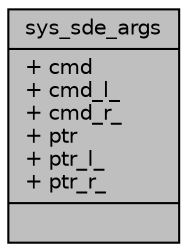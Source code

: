 digraph "sys_sde_args"
{
 // LATEX_PDF_SIZE
  edge [fontname="Helvetica",fontsize="10",labelfontname="Helvetica",labelfontsize="10"];
  node [fontname="Helvetica",fontsize="10",shape=record];
  Node1 [label="{sys_sde_args\n|+ cmd\l+ cmd_l_\l+ cmd_r_\l+ ptr\l+ ptr_l_\l+ ptr_r_\l|}",height=0.2,width=0.4,color="black", fillcolor="grey75", style="filled", fontcolor="black",tooltip=" "];
}
